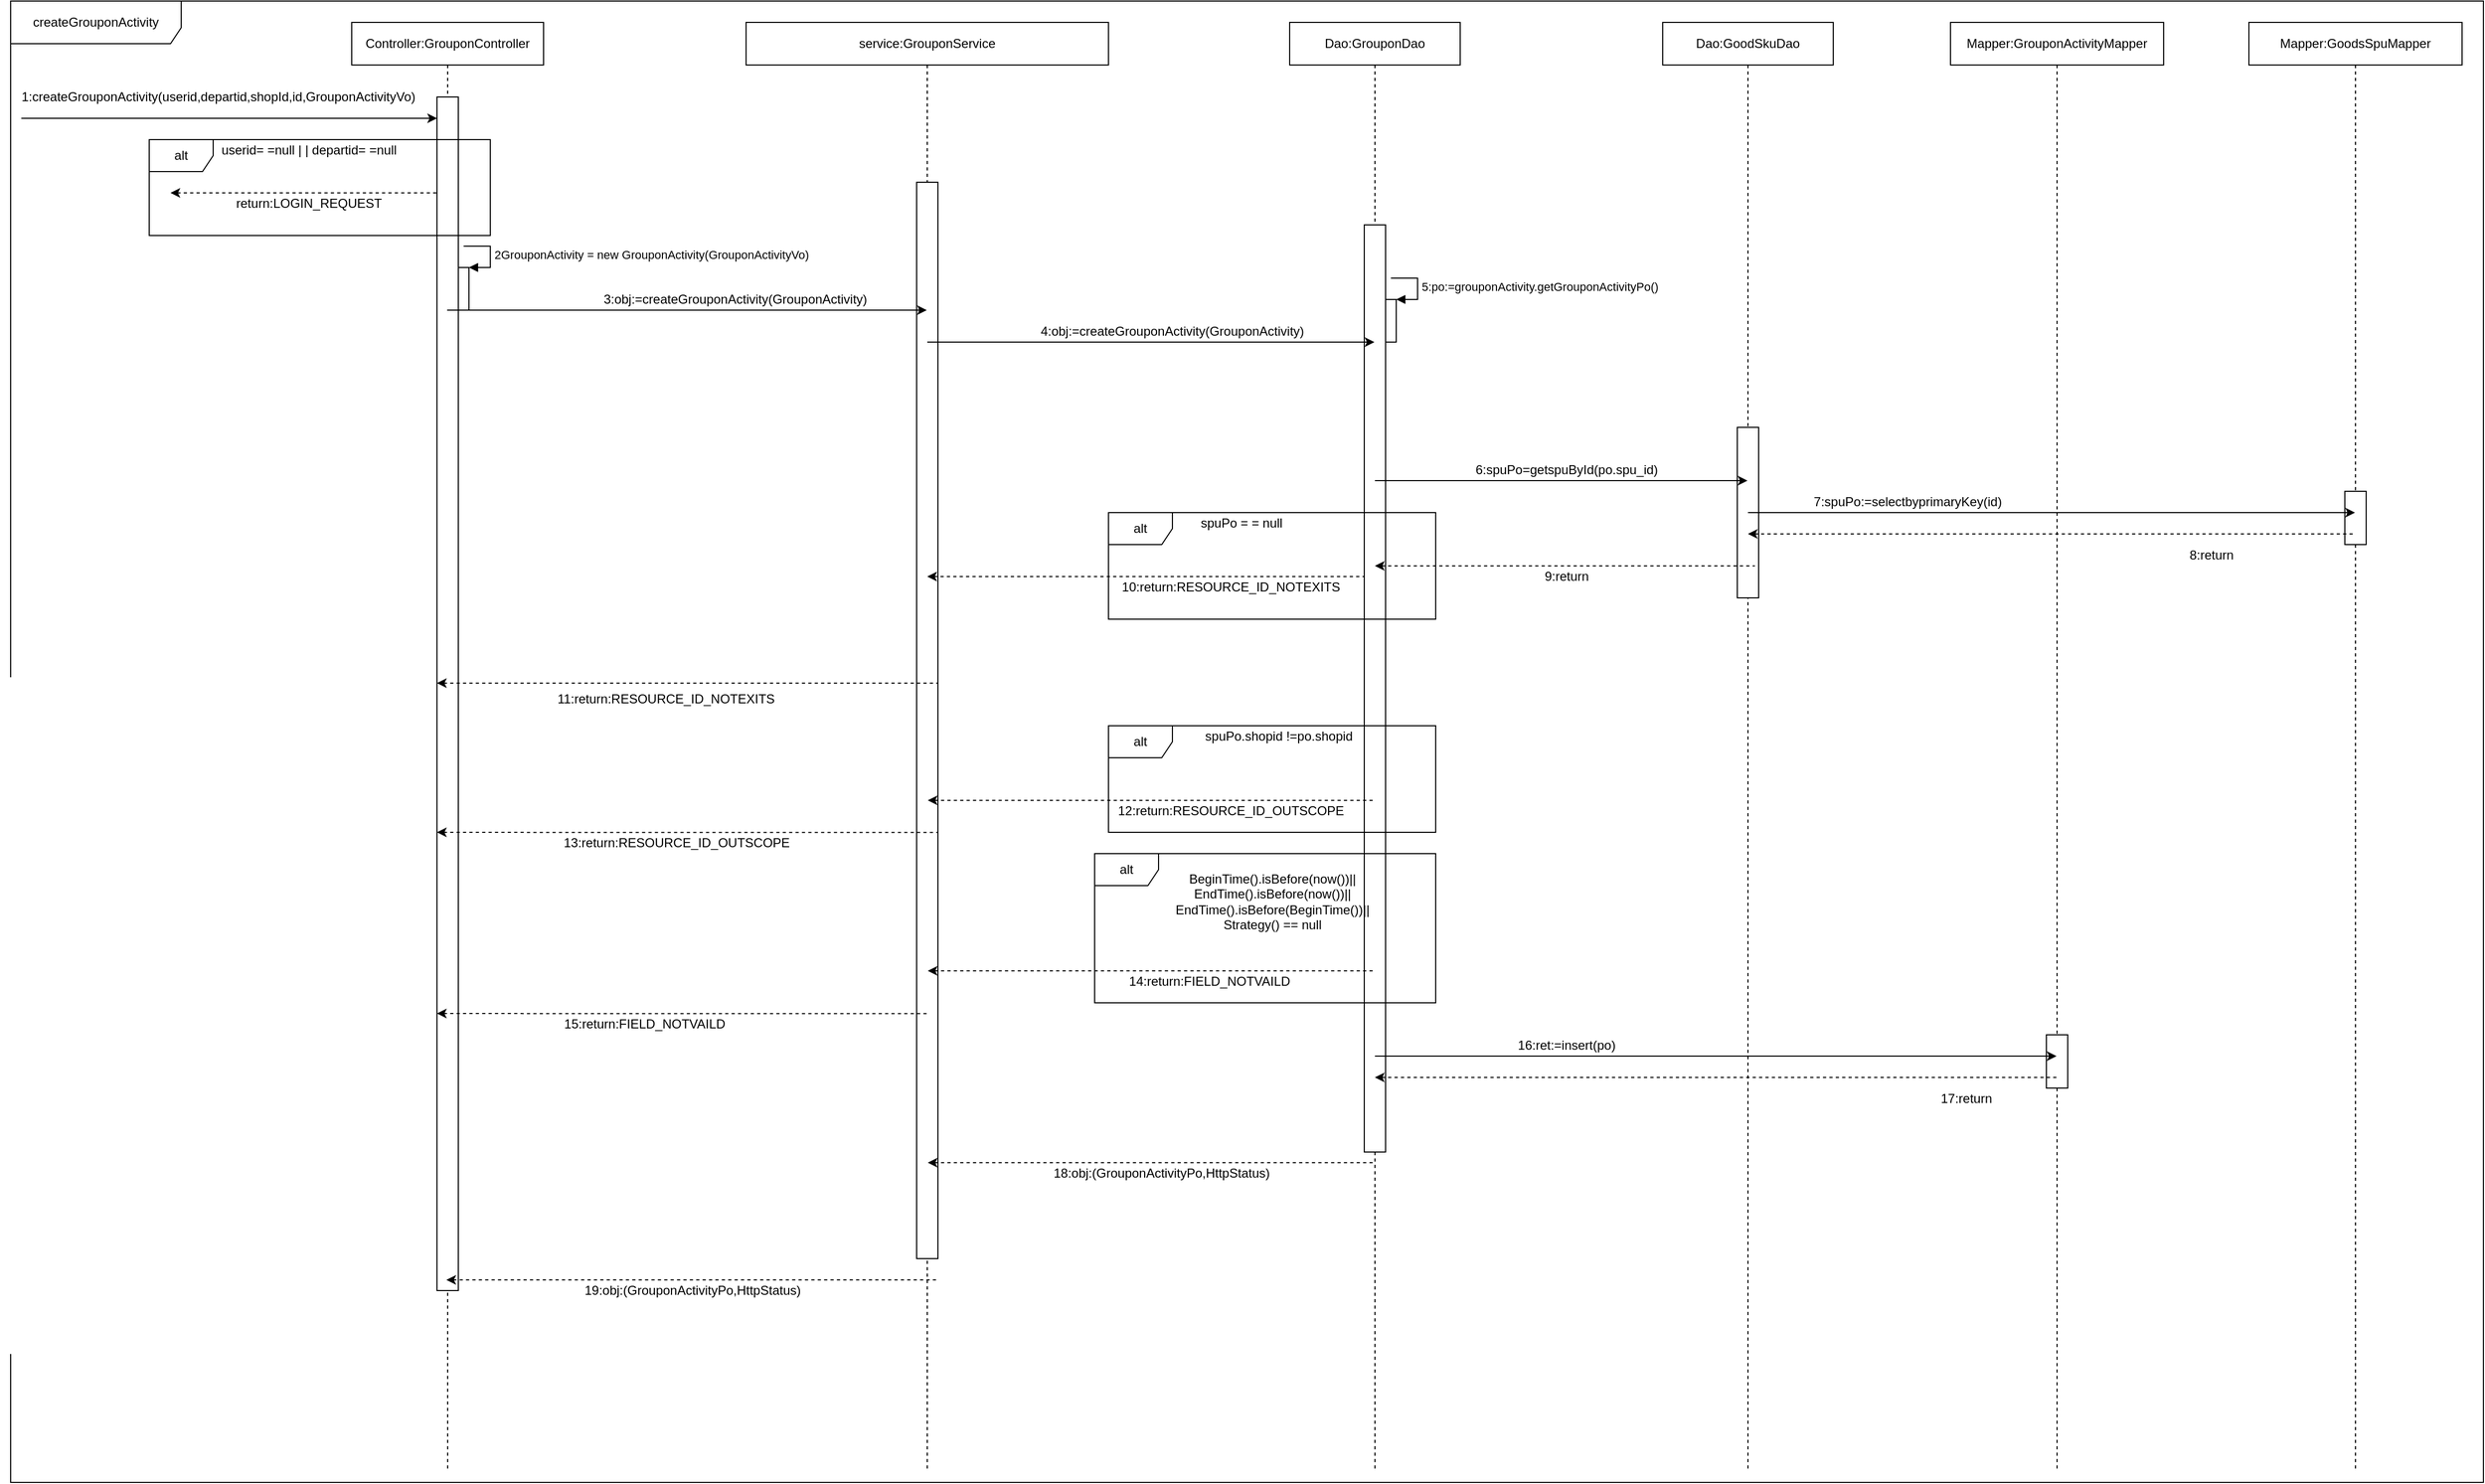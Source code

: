<mxfile version="14.1.1" type="github">
  <diagram id="XvyM417pwiQkXbIRkVmS" name="Page-1">
    <mxGraphModel dx="2310" dy="2008" grid="1" gridSize="10" guides="1" tooltips="1" connect="1" arrows="1" fold="1" page="1" pageScale="1" pageWidth="827" pageHeight="1169" math="0" shadow="0">
      <root>
        <mxCell id="0" />
        <mxCell id="1" parent="0" />
        <mxCell id="MDOoDEjRiofSLdFRRyra-8" value="&lt;div&gt;service:GrouponService&lt;/div&gt;" style="shape=umlLifeline;perimeter=lifelinePerimeter;whiteSpace=wrap;html=1;container=1;collapsible=0;recursiveResize=0;outlineConnect=0;" vertex="1" parent="1">
          <mxGeometry x="180" y="-40" width="340" height="1360" as="geometry" />
        </mxCell>
        <mxCell id="MDOoDEjRiofSLdFRRyra-31" value="" style="rounded=0;whiteSpace=wrap;html=1;" vertex="1" parent="MDOoDEjRiofSLdFRRyra-8">
          <mxGeometry x="160" y="150" width="20" height="1010" as="geometry" />
        </mxCell>
        <mxCell id="MDOoDEjRiofSLdFRRyra-55" value="" style="endArrow=none;html=1;startArrow=classic;startFill=1;endFill=0;dashed=1;" edge="1" parent="MDOoDEjRiofSLdFRRyra-8" target="MDOoDEjRiofSLdFRRyra-9">
          <mxGeometry width="50" height="50" relative="1" as="geometry">
            <mxPoint x="170" y="520" as="sourcePoint" />
            <mxPoint x="371.18" y="520" as="targetPoint" />
            <Array as="points">
              <mxPoint x="300" y="520" />
            </Array>
          </mxGeometry>
        </mxCell>
        <mxCell id="MDOoDEjRiofSLdFRRyra-10" value="Dao:GoodSkuDao" style="shape=umlLifeline;perimeter=lifelinePerimeter;whiteSpace=wrap;html=1;container=1;collapsible=0;recursiveResize=0;outlineConnect=0;" vertex="1" parent="1">
          <mxGeometry x="1040" y="-40" width="160" height="1360" as="geometry" />
        </mxCell>
        <mxCell id="MDOoDEjRiofSLdFRRyra-44" value="" style="rounded=0;whiteSpace=wrap;html=1;" vertex="1" parent="MDOoDEjRiofSLdFRRyra-10">
          <mxGeometry x="70" y="380" width="20" height="160" as="geometry" />
        </mxCell>
        <mxCell id="MDOoDEjRiofSLdFRRyra-11" value="Mapper:GrouponActivityMapper" style="shape=umlLifeline;perimeter=lifelinePerimeter;whiteSpace=wrap;html=1;container=1;collapsible=0;recursiveResize=0;outlineConnect=0;" vertex="1" parent="1">
          <mxGeometry x="1310" y="-40" width="200" height="1360" as="geometry" />
        </mxCell>
        <mxCell id="MDOoDEjRiofSLdFRRyra-76" value="" style="rounded=0;whiteSpace=wrap;html=1;" vertex="1" parent="MDOoDEjRiofSLdFRRyra-11">
          <mxGeometry x="90" y="950" width="20" height="50" as="geometry" />
        </mxCell>
        <mxCell id="MDOoDEjRiofSLdFRRyra-12" value="Mapper:GoodsSpuMapper" style="shape=umlLifeline;perimeter=lifelinePerimeter;whiteSpace=wrap;html=1;container=1;collapsible=0;recursiveResize=0;outlineConnect=0;" vertex="1" parent="1">
          <mxGeometry x="1590" y="-40" width="200" height="1360" as="geometry" />
        </mxCell>
        <mxCell id="MDOoDEjRiofSLdFRRyra-45" value="" style="rounded=0;whiteSpace=wrap;html=1;" vertex="1" parent="MDOoDEjRiofSLdFRRyra-12">
          <mxGeometry x="90" y="440" width="20" height="50" as="geometry" />
        </mxCell>
        <mxCell id="MDOoDEjRiofSLdFRRyra-26" value="1:createGrouponActivity(userid,departid,shopId,id,GrouponActivityVo)" style="text;html=1;strokeColor=none;fillColor=none;align=center;verticalAlign=middle;whiteSpace=wrap;rounded=0;" vertex="1" parent="1">
          <mxGeometry x="-520" y="20" width="410" height="20" as="geometry" />
        </mxCell>
        <mxCell id="MDOoDEjRiofSLdFRRyra-27" value="Controller:GrouponController" style="shape=umlLifeline;perimeter=lifelinePerimeter;whiteSpace=wrap;html=1;container=1;collapsible=0;recursiveResize=0;outlineConnect=0;" vertex="1" parent="1">
          <mxGeometry x="-190" y="-40" width="180" height="1360" as="geometry" />
        </mxCell>
        <mxCell id="MDOoDEjRiofSLdFRRyra-29" value="" style="rounded=0;whiteSpace=wrap;html=1;" vertex="1" parent="MDOoDEjRiofSLdFRRyra-27">
          <mxGeometry x="80" y="70" width="20" height="1120" as="geometry" />
        </mxCell>
        <mxCell id="MDOoDEjRiofSLdFRRyra-35" value="" style="html=1;points=[];perimeter=orthogonalPerimeter;" vertex="1" parent="MDOoDEjRiofSLdFRRyra-27">
          <mxGeometry x="100" y="230" width="10" height="40" as="geometry" />
        </mxCell>
        <mxCell id="MDOoDEjRiofSLdFRRyra-36" value="2GrouponActivity = new GrouponActivity(GrouponActivityVo)" style="edgeStyle=orthogonalEdgeStyle;html=1;align=left;spacingLeft=2;endArrow=block;rounded=0;entryX=1;entryY=0;" edge="1" target="MDOoDEjRiofSLdFRRyra-35" parent="MDOoDEjRiofSLdFRRyra-27">
          <mxGeometry relative="1" as="geometry">
            <mxPoint x="105" y="210" as="sourcePoint" />
            <Array as="points">
              <mxPoint x="130" y="210" />
            </Array>
          </mxGeometry>
        </mxCell>
        <mxCell id="MDOoDEjRiofSLdFRRyra-30" value="" style="endArrow=classic;html=1;" edge="1" parent="1">
          <mxGeometry width="50" height="50" relative="1" as="geometry">
            <mxPoint x="-500" y="50" as="sourcePoint" />
            <mxPoint x="-110" y="50" as="targetPoint" />
          </mxGeometry>
        </mxCell>
        <mxCell id="MDOoDEjRiofSLdFRRyra-32" value="3:obj:=createGrouponActivity(GrouponActivity)" style="text;html=1;strokeColor=none;fillColor=none;align=center;verticalAlign=middle;whiteSpace=wrap;rounded=0;" vertex="1" parent="1">
          <mxGeometry x="20" y="210" width="300" height="20" as="geometry" />
        </mxCell>
        <mxCell id="MDOoDEjRiofSLdFRRyra-33" value="" style="endArrow=classic;html=1;" edge="1" parent="1" target="MDOoDEjRiofSLdFRRyra-8">
          <mxGeometry width="50" height="50" relative="1" as="geometry">
            <mxPoint x="-100.5" y="230" as="sourcePoint" />
            <mxPoint x="240" y="230" as="targetPoint" />
          </mxGeometry>
        </mxCell>
        <mxCell id="MDOoDEjRiofSLdFRRyra-9" value="Dao:GrouponDao" style="shape=umlLifeline;perimeter=lifelinePerimeter;whiteSpace=wrap;html=1;container=1;collapsible=0;recursiveResize=0;outlineConnect=0;" vertex="1" parent="1">
          <mxGeometry x="690" y="-40" width="160" height="1360" as="geometry" />
        </mxCell>
        <mxCell id="MDOoDEjRiofSLdFRRyra-37" value="" style="rounded=0;whiteSpace=wrap;html=1;" vertex="1" parent="MDOoDEjRiofSLdFRRyra-9">
          <mxGeometry x="70" y="190" width="20" height="870" as="geometry" />
        </mxCell>
        <mxCell id="MDOoDEjRiofSLdFRRyra-40" value="" style="html=1;points=[];perimeter=orthogonalPerimeter;" vertex="1" parent="MDOoDEjRiofSLdFRRyra-9">
          <mxGeometry x="90" y="260" width="10" height="40" as="geometry" />
        </mxCell>
        <mxCell id="MDOoDEjRiofSLdFRRyra-41" value="5:po:=grouponActivity.getGrouponActivityPo()" style="edgeStyle=orthogonalEdgeStyle;html=1;align=left;spacingLeft=2;endArrow=block;rounded=0;entryX=1;entryY=0;" edge="1" target="MDOoDEjRiofSLdFRRyra-40" parent="MDOoDEjRiofSLdFRRyra-9">
          <mxGeometry relative="1" as="geometry">
            <mxPoint x="95" y="240" as="sourcePoint" />
            <Array as="points">
              <mxPoint x="120" y="240" />
            </Array>
          </mxGeometry>
        </mxCell>
        <mxCell id="MDOoDEjRiofSLdFRRyra-53" value="alt" style="shape=umlFrame;whiteSpace=wrap;html=1;" vertex="1" parent="MDOoDEjRiofSLdFRRyra-9">
          <mxGeometry x="-170" y="460" width="307" height="100" as="geometry" />
        </mxCell>
        <mxCell id="MDOoDEjRiofSLdFRRyra-54" value="spuPo = = null" style="text;html=1;strokeColor=none;fillColor=none;align=center;verticalAlign=middle;whiteSpace=wrap;rounded=0;" vertex="1" parent="MDOoDEjRiofSLdFRRyra-9">
          <mxGeometry x="-110" y="460" width="130" height="20" as="geometry" />
        </mxCell>
        <mxCell id="MDOoDEjRiofSLdFRRyra-38" value="4:obj:=createGrouponActivity(GrouponActivity)" style="text;html=1;strokeColor=none;fillColor=none;align=center;verticalAlign=middle;whiteSpace=wrap;rounded=0;" vertex="1" parent="1">
          <mxGeometry x="430" y="240" width="300" height="20" as="geometry" />
        </mxCell>
        <mxCell id="MDOoDEjRiofSLdFRRyra-39" value="" style="endArrow=classic;html=1;" edge="1" parent="1" target="MDOoDEjRiofSLdFRRyra-9">
          <mxGeometry width="50" height="50" relative="1" as="geometry">
            <mxPoint x="350" y="260" as="sourcePoint" />
            <mxPoint x="800" y="260" as="targetPoint" />
            <Array as="points">
              <mxPoint x="420" y="260" />
            </Array>
          </mxGeometry>
        </mxCell>
        <mxCell id="MDOoDEjRiofSLdFRRyra-42" value="6:spuPo=getspuById(po.spu_id)" style="text;html=1;strokeColor=none;fillColor=none;align=center;verticalAlign=middle;whiteSpace=wrap;rounded=0;" vertex="1" parent="1">
          <mxGeometry x="800" y="370" width="300" height="20" as="geometry" />
        </mxCell>
        <mxCell id="MDOoDEjRiofSLdFRRyra-43" value="" style="endArrow=classic;html=1;" edge="1" parent="1" target="MDOoDEjRiofSLdFRRyra-10">
          <mxGeometry width="50" height="50" relative="1" as="geometry">
            <mxPoint x="770" y="390" as="sourcePoint" />
            <mxPoint x="1139.5" y="390" as="targetPoint" />
            <Array as="points">
              <mxPoint x="790" y="390" />
            </Array>
          </mxGeometry>
        </mxCell>
        <mxCell id="MDOoDEjRiofSLdFRRyra-46" value="7:spuPo:=selectbyprimaryKey(id)" style="text;html=1;strokeColor=none;fillColor=none;align=center;verticalAlign=middle;whiteSpace=wrap;rounded=0;" vertex="1" parent="1">
          <mxGeometry x="1120" y="400" width="300" height="20" as="geometry" />
        </mxCell>
        <mxCell id="MDOoDEjRiofSLdFRRyra-47" value="" style="endArrow=classic;html=1;" edge="1" parent="1" target="MDOoDEjRiofSLdFRRyra-12">
          <mxGeometry width="50" height="50" relative="1" as="geometry">
            <mxPoint x="1120" y="420" as="sourcePoint" />
            <mxPoint x="1469.5" y="420" as="targetPoint" />
            <Array as="points">
              <mxPoint x="1140" y="420" />
            </Array>
          </mxGeometry>
        </mxCell>
        <mxCell id="MDOoDEjRiofSLdFRRyra-49" value="" style="endArrow=none;html=1;startArrow=classic;startFill=1;endFill=0;dashed=1;" edge="1" parent="1">
          <mxGeometry width="50" height="50" relative="1" as="geometry">
            <mxPoint x="1120" y="440" as="sourcePoint" />
            <mxPoint x="1689.5" y="440" as="targetPoint" />
            <Array as="points">
              <mxPoint x="1140" y="440" />
            </Array>
          </mxGeometry>
        </mxCell>
        <mxCell id="MDOoDEjRiofSLdFRRyra-50" value="8:return" style="text;html=1;strokeColor=none;fillColor=none;align=center;verticalAlign=middle;whiteSpace=wrap;rounded=0;" vertex="1" parent="1">
          <mxGeometry x="1490" y="450" width="130" height="20" as="geometry" />
        </mxCell>
        <mxCell id="MDOoDEjRiofSLdFRRyra-51" value="" style="endArrow=none;html=1;startArrow=classic;startFill=1;endFill=0;dashed=1;" edge="1" parent="1" source="MDOoDEjRiofSLdFRRyra-9">
          <mxGeometry width="50" height="50" relative="1" as="geometry">
            <mxPoint x="827" y="470" as="sourcePoint" />
            <mxPoint x="1126.5" y="470" as="targetPoint" />
            <Array as="points">
              <mxPoint x="847" y="470" />
            </Array>
          </mxGeometry>
        </mxCell>
        <mxCell id="MDOoDEjRiofSLdFRRyra-52" value="9:return" style="text;html=1;strokeColor=none;fillColor=none;align=center;verticalAlign=middle;whiteSpace=wrap;rounded=0;" vertex="1" parent="1">
          <mxGeometry x="885" y="470" width="130" height="20" as="geometry" />
        </mxCell>
        <mxCell id="MDOoDEjRiofSLdFRRyra-57" value="" style="endArrow=none;html=1;startArrow=classic;startFill=1;endFill=0;dashed=1;" edge="1" parent="1">
          <mxGeometry width="50" height="50" relative="1" as="geometry">
            <mxPoint x="-110" y="580" as="sourcePoint" />
            <mxPoint x="359.5" y="580" as="targetPoint" />
            <Array as="points">
              <mxPoint y="580" />
            </Array>
          </mxGeometry>
        </mxCell>
        <mxCell id="MDOoDEjRiofSLdFRRyra-58" value="11:return:RESOURCE_ID_NOTEXITS" style="text;html=1;strokeColor=none;fillColor=none;align=center;verticalAlign=middle;whiteSpace=wrap;rounded=0;" vertex="1" parent="1">
          <mxGeometry x="40" y="585" width="130" height="20" as="geometry" />
        </mxCell>
        <mxCell id="MDOoDEjRiofSLdFRRyra-59" value="spuPo.shopid !=po.shopid" style="text;html=1;strokeColor=none;fillColor=none;align=center;verticalAlign=middle;whiteSpace=wrap;rounded=0;" vertex="1" parent="1">
          <mxGeometry x="590" y="620" width="180" height="20" as="geometry" />
        </mxCell>
        <mxCell id="MDOoDEjRiofSLdFRRyra-61" value="" style="endArrow=none;html=1;startArrow=classic;startFill=1;endFill=0;dashed=1;" edge="1" parent="1">
          <mxGeometry width="50" height="50" relative="1" as="geometry">
            <mxPoint x="350.5" y="690" as="sourcePoint" />
            <mxPoint x="770.0" y="690" as="targetPoint" />
            <Array as="points">
              <mxPoint x="410.5" y="690" />
            </Array>
          </mxGeometry>
        </mxCell>
        <mxCell id="MDOoDEjRiofSLdFRRyra-62" value="12:return:RESOURCE_ID_OUTSCOPE" style="text;html=1;strokeColor=none;fillColor=none;align=center;verticalAlign=middle;whiteSpace=wrap;rounded=0;" vertex="1" parent="1">
          <mxGeometry x="570" y="690" width="130" height="20" as="geometry" />
        </mxCell>
        <mxCell id="MDOoDEjRiofSLdFRRyra-63" value="alt" style="shape=umlFrame;whiteSpace=wrap;html=1;" vertex="1" parent="1">
          <mxGeometry x="520" y="620" width="307" height="100" as="geometry" />
        </mxCell>
        <mxCell id="MDOoDEjRiofSLdFRRyra-64" value="" style="endArrow=none;html=1;startArrow=classic;startFill=1;endFill=0;dashed=1;" edge="1" parent="1">
          <mxGeometry width="50" height="50" relative="1" as="geometry">
            <mxPoint x="-110" y="720" as="sourcePoint" />
            <mxPoint x="359.5" y="720.08" as="targetPoint" />
            <Array as="points">
              <mxPoint y="720.08" />
            </Array>
          </mxGeometry>
        </mxCell>
        <mxCell id="MDOoDEjRiofSLdFRRyra-66" value="13:return:RESOURCE_ID_OUTSCOPE" style="text;html=1;strokeColor=none;fillColor=none;align=center;verticalAlign=middle;whiteSpace=wrap;rounded=0;" vertex="1" parent="1">
          <mxGeometry x="50" y="720" width="130" height="20" as="geometry" />
        </mxCell>
        <mxCell id="MDOoDEjRiofSLdFRRyra-68" value="&lt;div&gt;BeginTime().isBefore(now())|| EndTime().isBefore(now())|| EndTime().isBefore(BeginTime())|| &lt;br&gt;&lt;/div&gt;&lt;div&gt;Strategy() == null&lt;/div&gt;" style="text;html=1;strokeColor=none;fillColor=none;align=center;verticalAlign=middle;whiteSpace=wrap;rounded=0;" vertex="1" parent="1">
          <mxGeometry x="528.5" y="710" width="290" height="150" as="geometry" />
        </mxCell>
        <mxCell id="MDOoDEjRiofSLdFRRyra-69" value="" style="endArrow=none;html=1;startArrow=classic;startFill=1;endFill=0;dashed=1;" edge="1" parent="1">
          <mxGeometry width="50" height="50" relative="1" as="geometry">
            <mxPoint x="350.5" y="850" as="sourcePoint" />
            <mxPoint x="770.0" y="850" as="targetPoint" />
            <Array as="points">
              <mxPoint x="410.5" y="850" />
            </Array>
          </mxGeometry>
        </mxCell>
        <mxCell id="MDOoDEjRiofSLdFRRyra-70" value="14:return:FIELD_NOTVAILD" style="text;html=1;strokeColor=none;fillColor=none;align=center;verticalAlign=middle;whiteSpace=wrap;rounded=0;" vertex="1" parent="1">
          <mxGeometry x="550" y="850" width="130" height="20" as="geometry" />
        </mxCell>
        <mxCell id="MDOoDEjRiofSLdFRRyra-71" value="alt" style="shape=umlFrame;whiteSpace=wrap;html=1;" vertex="1" parent="1">
          <mxGeometry x="507" y="740" width="320" height="140" as="geometry" />
        </mxCell>
        <mxCell id="MDOoDEjRiofSLdFRRyra-72" value="" style="endArrow=none;html=1;startArrow=classic;startFill=1;endFill=0;dashed=1;exitX=0.5;exitY=0.528;exitDx=0;exitDy=0;exitPerimeter=0;" edge="1" parent="1">
          <mxGeometry width="50" height="50" relative="1" as="geometry">
            <mxPoint x="-110" y="890.0" as="sourcePoint" />
            <mxPoint x="349.5" y="890.08" as="targetPoint" />
            <Array as="points">
              <mxPoint x="-10" y="890.08" />
            </Array>
          </mxGeometry>
        </mxCell>
        <mxCell id="MDOoDEjRiofSLdFRRyra-73" value="15:return:FIELD_NOTVAILD" style="text;html=1;strokeColor=none;fillColor=none;align=center;verticalAlign=middle;whiteSpace=wrap;rounded=0;" vertex="1" parent="1">
          <mxGeometry x="20" y="890" width="130" height="20" as="geometry" />
        </mxCell>
        <mxCell id="MDOoDEjRiofSLdFRRyra-78" value="" style="endArrow=classic;html=1;" edge="1" parent="1" target="MDOoDEjRiofSLdFRRyra-11">
          <mxGeometry width="50" height="50" relative="1" as="geometry">
            <mxPoint x="770" y="930" as="sourcePoint" />
            <mxPoint x="1189.5" y="930" as="targetPoint" />
            <Array as="points">
              <mxPoint x="840" y="930" />
            </Array>
          </mxGeometry>
        </mxCell>
        <mxCell id="MDOoDEjRiofSLdFRRyra-80" value="16:ret:=insert(po)" style="text;html=1;strokeColor=none;fillColor=none;align=center;verticalAlign=middle;whiteSpace=wrap;rounded=0;" vertex="1" parent="1">
          <mxGeometry x="885" y="910" width="130" height="20" as="geometry" />
        </mxCell>
        <mxCell id="MDOoDEjRiofSLdFRRyra-81" value="" style="endArrow=none;html=1;dashed=1;startArrow=classic;startFill=1;endFill=0;" edge="1" parent="1">
          <mxGeometry width="50" height="50" relative="1" as="geometry">
            <mxPoint x="770.0" y="950" as="sourcePoint" />
            <mxPoint x="1409.5" y="950" as="targetPoint" />
            <Array as="points">
              <mxPoint x="840" y="950" />
            </Array>
          </mxGeometry>
        </mxCell>
        <mxCell id="MDOoDEjRiofSLdFRRyra-82" value="17:return" style="text;html=1;strokeColor=none;fillColor=none;align=center;verticalAlign=middle;whiteSpace=wrap;rounded=0;" vertex="1" parent="1">
          <mxGeometry x="1260" y="960" width="130" height="20" as="geometry" />
        </mxCell>
        <mxCell id="MDOoDEjRiofSLdFRRyra-83" value="" style="endArrow=none;html=1;startArrow=classic;startFill=1;endFill=0;dashed=1;" edge="1" parent="1">
          <mxGeometry width="50" height="50" relative="1" as="geometry">
            <mxPoint x="350.5" y="1030" as="sourcePoint" />
            <mxPoint x="770.0" y="1030" as="targetPoint" />
            <Array as="points">
              <mxPoint x="410.5" y="1030" />
            </Array>
          </mxGeometry>
        </mxCell>
        <mxCell id="MDOoDEjRiofSLdFRRyra-84" value="18:obj:(GrouponActivityPo,HttpStatus)" style="text;html=1;strokeColor=none;fillColor=none;align=center;verticalAlign=middle;whiteSpace=wrap;rounded=0;" vertex="1" parent="1">
          <mxGeometry x="460" y="1030" width="220" height="20" as="geometry" />
        </mxCell>
        <mxCell id="MDOoDEjRiofSLdFRRyra-86" value="" style="endArrow=none;html=1;startArrow=classic;startFill=1;endFill=0;dashed=1;" edge="1" parent="1">
          <mxGeometry width="50" height="50" relative="1" as="geometry">
            <mxPoint x="-101.167" y="1140" as="sourcePoint" />
            <mxPoint x="359.5" y="1140" as="targetPoint" />
            <Array as="points">
              <mxPoint y="1140" />
            </Array>
          </mxGeometry>
        </mxCell>
        <mxCell id="MDOoDEjRiofSLdFRRyra-87" value="19:obj:(GrouponActivityPo,HttpStatus)" style="text;html=1;strokeColor=none;fillColor=none;align=center;verticalAlign=middle;whiteSpace=wrap;rounded=0;" vertex="1" parent="1">
          <mxGeometry x="20" y="1140" width="220" height="20" as="geometry" />
        </mxCell>
        <mxCell id="MDOoDEjRiofSLdFRRyra-88" value="createGrouponActivity" style="shape=umlFrame;whiteSpace=wrap;html=1;width=160;height=40;" vertex="1" parent="1">
          <mxGeometry x="-510" y="-60" width="2320" height="1390" as="geometry" />
        </mxCell>
        <mxCell id="MDOoDEjRiofSLdFRRyra-89" value="" style="endArrow=none;html=1;dashed=1;startArrow=classic;startFill=1;endFill=0;" edge="1" parent="1">
          <mxGeometry width="50" height="50" relative="1" as="geometry">
            <mxPoint x="-360" y="120" as="sourcePoint" />
            <mxPoint x="-110" y="120" as="targetPoint" />
          </mxGeometry>
        </mxCell>
        <mxCell id="MDOoDEjRiofSLdFRRyra-90" value="return:LOGIN_REQUEST" style="text;html=1;strokeColor=none;fillColor=none;align=center;verticalAlign=middle;whiteSpace=wrap;rounded=0;" vertex="1" parent="1">
          <mxGeometry x="-340" y="120" width="220" height="20" as="geometry" />
        </mxCell>
        <mxCell id="MDOoDEjRiofSLdFRRyra-91" value="alt" style="shape=umlFrame;whiteSpace=wrap;html=1;" vertex="1" parent="1">
          <mxGeometry x="-380" y="70" width="320" height="90" as="geometry" />
        </mxCell>
        <mxCell id="MDOoDEjRiofSLdFRRyra-92" value="userid= =null | | departid= =null" style="text;html=1;strokeColor=none;fillColor=none;align=center;verticalAlign=middle;whiteSpace=wrap;rounded=0;" vertex="1" parent="1">
          <mxGeometry x="-320" y="70" width="180" height="20" as="geometry" />
        </mxCell>
        <mxCell id="MDOoDEjRiofSLdFRRyra-56" value="10:return:RESOURCE_ID_NOTEXITS" style="text;html=1;strokeColor=none;fillColor=none;align=center;verticalAlign=middle;whiteSpace=wrap;rounded=0;" vertex="1" parent="1">
          <mxGeometry x="570" y="480" width="130" height="20" as="geometry" />
        </mxCell>
      </root>
    </mxGraphModel>
  </diagram>
</mxfile>
